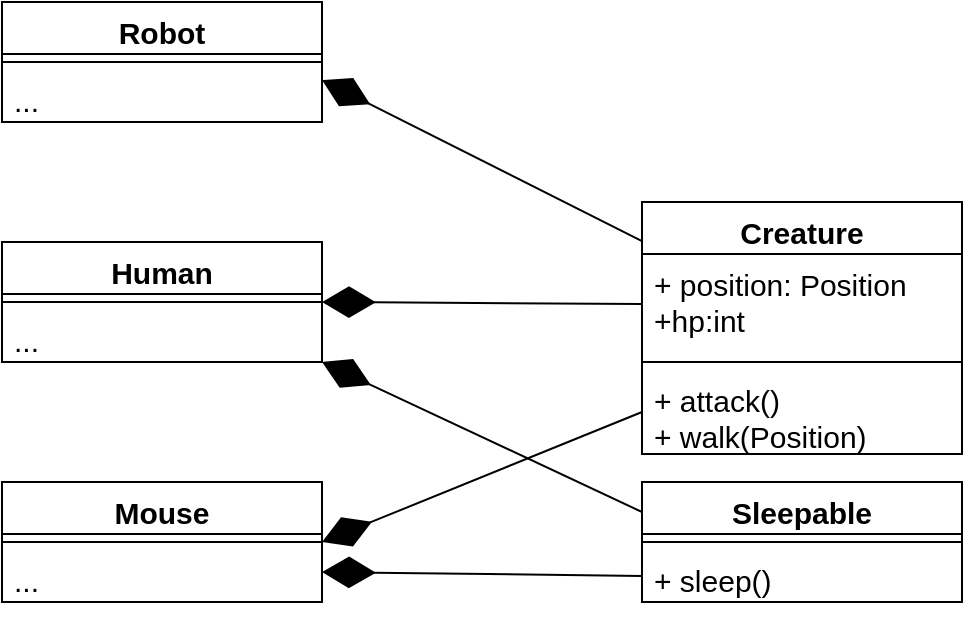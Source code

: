 <mxfile version="21.7.2" type="github">
  <diagram id="C5RBs43oDa-KdzZeNtuy" name="Page-1">
    <mxGraphModel dx="1050" dy="495" grid="1" gridSize="10" guides="1" tooltips="1" connect="1" arrows="1" fold="1" page="1" pageScale="1" pageWidth="827" pageHeight="1169" math="0" shadow="0">
      <root>
        <mxCell id="WIyWlLk6GJQsqaUBKTNV-0" />
        <mxCell id="WIyWlLk6GJQsqaUBKTNV-1" parent="WIyWlLk6GJQsqaUBKTNV-0" />
        <mxCell id="kyiIXe-x7PZt-fU0jZRn-0" value="&lt;font style=&quot;font-size: 15px;&quot;&gt;Sleepable&lt;/font&gt;" style="swimlane;fontStyle=1;align=center;verticalAlign=top;childLayout=stackLayout;horizontal=1;startSize=26;horizontalStack=0;resizeParent=1;resizeParentMax=0;resizeLast=0;collapsible=1;marginBottom=0;whiteSpace=wrap;html=1;" vertex="1" parent="WIyWlLk6GJQsqaUBKTNV-1">
          <mxGeometry x="560" y="250" width="160" height="60" as="geometry" />
        </mxCell>
        <mxCell id="kyiIXe-x7PZt-fU0jZRn-2" value="" style="line;strokeWidth=1;fillColor=none;align=left;verticalAlign=middle;spacingTop=-1;spacingLeft=3;spacingRight=3;rotatable=0;labelPosition=right;points=[];portConstraint=eastwest;strokeColor=inherit;" vertex="1" parent="kyiIXe-x7PZt-fU0jZRn-0">
          <mxGeometry y="26" width="160" height="8" as="geometry" />
        </mxCell>
        <mxCell id="kyiIXe-x7PZt-fU0jZRn-3" value="&lt;font style=&quot;font-size: 15px;&quot;&gt;+ sleep()&lt;/font&gt;" style="text;strokeColor=none;fillColor=none;align=left;verticalAlign=top;spacingLeft=4;spacingRight=4;overflow=hidden;rotatable=0;points=[[0,0.5],[1,0.5]];portConstraint=eastwest;whiteSpace=wrap;html=1;" vertex="1" parent="kyiIXe-x7PZt-fU0jZRn-0">
          <mxGeometry y="34" width="160" height="26" as="geometry" />
        </mxCell>
        <mxCell id="kyiIXe-x7PZt-fU0jZRn-4" value="&lt;font style=&quot;font-size: 15px;&quot;&gt;Human&lt;/font&gt;" style="swimlane;fontStyle=1;align=center;verticalAlign=top;childLayout=stackLayout;horizontal=1;startSize=26;horizontalStack=0;resizeParent=1;resizeParentMax=0;resizeLast=0;collapsible=1;marginBottom=0;whiteSpace=wrap;html=1;" vertex="1" parent="WIyWlLk6GJQsqaUBKTNV-1">
          <mxGeometry x="240" y="130" width="160" height="60" as="geometry" />
        </mxCell>
        <mxCell id="kyiIXe-x7PZt-fU0jZRn-6" value="" style="line;strokeWidth=1;fillColor=none;align=left;verticalAlign=middle;spacingTop=-1;spacingLeft=3;spacingRight=3;rotatable=0;labelPosition=right;points=[];portConstraint=eastwest;strokeColor=inherit;" vertex="1" parent="kyiIXe-x7PZt-fU0jZRn-4">
          <mxGeometry y="26" width="160" height="8" as="geometry" />
        </mxCell>
        <mxCell id="kyiIXe-x7PZt-fU0jZRn-7" value="&lt;font style=&quot;font-size: 15px;&quot;&gt;...&lt;/font&gt;" style="text;strokeColor=none;fillColor=none;align=left;verticalAlign=top;spacingLeft=4;spacingRight=4;overflow=hidden;rotatable=0;points=[[0,0.5],[1,0.5]];portConstraint=eastwest;whiteSpace=wrap;html=1;" vertex="1" parent="kyiIXe-x7PZt-fU0jZRn-4">
          <mxGeometry y="34" width="160" height="26" as="geometry" />
        </mxCell>
        <mxCell id="kyiIXe-x7PZt-fU0jZRn-12" value="" style="endArrow=diamondThin;endFill=1;endSize=24;html=1;rounded=0;entryX=1;entryY=0.5;entryDx=0;entryDy=0;exitX=0;exitY=0.25;exitDx=0;exitDy=0;" edge="1" parent="kyiIXe-x7PZt-fU0jZRn-4" source="kyiIXe-x7PZt-fU0jZRn-0">
          <mxGeometry width="160" relative="1" as="geometry">
            <mxPoint x="330" y="180" as="sourcePoint" />
            <mxPoint x="160" y="60" as="targetPoint" />
            <Array as="points" />
          </mxGeometry>
        </mxCell>
        <mxCell id="kyiIXe-x7PZt-fU0jZRn-8" value="&lt;font style=&quot;font-size: 15px;&quot;&gt;Mouse&lt;/font&gt;" style="swimlane;fontStyle=1;align=center;verticalAlign=top;childLayout=stackLayout;horizontal=1;startSize=26;horizontalStack=0;resizeParent=1;resizeParentMax=0;resizeLast=0;collapsible=1;marginBottom=0;whiteSpace=wrap;html=1;" vertex="1" parent="WIyWlLk6GJQsqaUBKTNV-1">
          <mxGeometry x="240" y="250" width="160" height="60" as="geometry" />
        </mxCell>
        <mxCell id="kyiIXe-x7PZt-fU0jZRn-10" value="" style="line;strokeWidth=1;fillColor=none;align=left;verticalAlign=middle;spacingTop=-1;spacingLeft=3;spacingRight=3;rotatable=0;labelPosition=right;points=[];portConstraint=eastwest;strokeColor=inherit;" vertex="1" parent="kyiIXe-x7PZt-fU0jZRn-8">
          <mxGeometry y="26" width="160" height="8" as="geometry" />
        </mxCell>
        <mxCell id="kyiIXe-x7PZt-fU0jZRn-11" value="&lt;font style=&quot;font-size: 15px;&quot;&gt;...&lt;/font&gt;" style="text;strokeColor=none;fillColor=none;align=left;verticalAlign=top;spacingLeft=4;spacingRight=4;overflow=hidden;rotatable=0;points=[[0,0.5],[1,0.5]];portConstraint=eastwest;whiteSpace=wrap;html=1;" vertex="1" parent="kyiIXe-x7PZt-fU0jZRn-8">
          <mxGeometry y="34" width="160" height="26" as="geometry" />
        </mxCell>
        <mxCell id="kyiIXe-x7PZt-fU0jZRn-13" value="" style="endArrow=diamondThin;endFill=1;endSize=24;html=1;rounded=0;entryX=1;entryY=0.75;entryDx=0;entryDy=0;exitX=0;exitY=0.5;exitDx=0;exitDy=0;" edge="1" parent="WIyWlLk6GJQsqaUBKTNV-1" source="kyiIXe-x7PZt-fU0jZRn-3" target="kyiIXe-x7PZt-fU0jZRn-8">
          <mxGeometry width="160" relative="1" as="geometry">
            <mxPoint x="560" y="230" as="sourcePoint" />
            <mxPoint x="620" y="270" as="targetPoint" />
            <Array as="points" />
          </mxGeometry>
        </mxCell>
        <mxCell id="kyiIXe-x7PZt-fU0jZRn-14" value="&lt;font style=&quot;font-size: 15px;&quot;&gt;Creature&lt;/font&gt;" style="swimlane;fontStyle=1;align=center;verticalAlign=top;childLayout=stackLayout;horizontal=1;startSize=26;horizontalStack=0;resizeParent=1;resizeParentMax=0;resizeLast=0;collapsible=1;marginBottom=0;whiteSpace=wrap;html=1;" vertex="1" parent="WIyWlLk6GJQsqaUBKTNV-1">
          <mxGeometry x="560" y="110" width="160" height="126" as="geometry" />
        </mxCell>
        <mxCell id="kyiIXe-x7PZt-fU0jZRn-15" value="&lt;div style=&quot;font-size: 15px;&quot;&gt;&lt;font style=&quot;font-size: 15px;&quot;&gt;+ position: Position&lt;/font&gt;&lt;/div&gt;&lt;div style=&quot;font-size: 15px;&quot;&gt;&lt;font style=&quot;font-size: 15px;&quot;&gt;+hp:int&lt;/font&gt;&lt;br&gt;&lt;/div&gt;" style="text;strokeColor=none;fillColor=none;align=left;verticalAlign=top;spacingLeft=4;spacingRight=4;overflow=hidden;rotatable=0;points=[[0,0.5],[1,0.5]];portConstraint=eastwest;whiteSpace=wrap;html=1;" vertex="1" parent="kyiIXe-x7PZt-fU0jZRn-14">
          <mxGeometry y="26" width="160" height="50" as="geometry" />
        </mxCell>
        <mxCell id="kyiIXe-x7PZt-fU0jZRn-16" value="" style="line;strokeWidth=1;fillColor=none;align=left;verticalAlign=middle;spacingTop=-1;spacingLeft=3;spacingRight=3;rotatable=0;labelPosition=right;points=[];portConstraint=eastwest;strokeColor=inherit;" vertex="1" parent="kyiIXe-x7PZt-fU0jZRn-14">
          <mxGeometry y="76" width="160" height="8" as="geometry" />
        </mxCell>
        <mxCell id="kyiIXe-x7PZt-fU0jZRn-17" value="&lt;div style=&quot;font-size: 15px;&quot;&gt;&lt;font style=&quot;font-size: 15px;&quot;&gt;+ attack()&lt;/font&gt;&lt;/div&gt;&lt;div style=&quot;font-size: 15px;&quot;&gt;&lt;font style=&quot;font-size: 15px;&quot;&gt;+ walk(Position)&lt;/font&gt;&lt;/div&gt;" style="text;strokeColor=none;fillColor=none;align=left;verticalAlign=top;spacingLeft=4;spacingRight=4;overflow=hidden;rotatable=0;points=[[0,0.5],[1,0.5]];portConstraint=eastwest;whiteSpace=wrap;html=1;" vertex="1" parent="kyiIXe-x7PZt-fU0jZRn-14">
          <mxGeometry y="84" width="160" height="42" as="geometry" />
        </mxCell>
        <mxCell id="kyiIXe-x7PZt-fU0jZRn-26" value="" style="endArrow=diamondThin;endFill=1;endSize=24;html=1;rounded=0;entryX=1;entryY=0.5;entryDx=0;entryDy=0;exitX=0;exitY=0.5;exitDx=0;exitDy=0;" edge="1" parent="WIyWlLk6GJQsqaUBKTNV-1" source="kyiIXe-x7PZt-fU0jZRn-15" target="kyiIXe-x7PZt-fU0jZRn-4">
          <mxGeometry width="160" relative="1" as="geometry">
            <mxPoint x="440" y="40" as="sourcePoint" />
            <mxPoint x="600" y="40" as="targetPoint" />
          </mxGeometry>
        </mxCell>
        <mxCell id="kyiIXe-x7PZt-fU0jZRn-29" value="" style="endArrow=diamondThin;endFill=1;endSize=24;html=1;rounded=0;entryX=1;entryY=0.5;entryDx=0;entryDy=0;exitX=0;exitY=0.5;exitDx=0;exitDy=0;" edge="1" parent="WIyWlLk6GJQsqaUBKTNV-1" source="kyiIXe-x7PZt-fU0jZRn-17" target="kyiIXe-x7PZt-fU0jZRn-8">
          <mxGeometry width="160" relative="1" as="geometry">
            <mxPoint x="420" y="90" as="sourcePoint" />
            <mxPoint x="580" y="90" as="targetPoint" />
          </mxGeometry>
        </mxCell>
        <mxCell id="kyiIXe-x7PZt-fU0jZRn-30" value="&lt;font style=&quot;font-size: 15px;&quot;&gt;Robot&lt;/font&gt;" style="swimlane;fontStyle=1;align=center;verticalAlign=top;childLayout=stackLayout;horizontal=1;startSize=26;horizontalStack=0;resizeParent=1;resizeParentMax=0;resizeLast=0;collapsible=1;marginBottom=0;whiteSpace=wrap;html=1;" vertex="1" parent="WIyWlLk6GJQsqaUBKTNV-1">
          <mxGeometry x="240" y="10" width="160" height="60" as="geometry" />
        </mxCell>
        <mxCell id="kyiIXe-x7PZt-fU0jZRn-32" value="" style="line;strokeWidth=1;fillColor=none;align=left;verticalAlign=middle;spacingTop=-1;spacingLeft=3;spacingRight=3;rotatable=0;labelPosition=right;points=[];portConstraint=eastwest;strokeColor=inherit;" vertex="1" parent="kyiIXe-x7PZt-fU0jZRn-30">
          <mxGeometry y="26" width="160" height="8" as="geometry" />
        </mxCell>
        <mxCell id="kyiIXe-x7PZt-fU0jZRn-33" value="&lt;font style=&quot;font-size: 15px;&quot;&gt;...&lt;/font&gt;" style="text;strokeColor=none;fillColor=none;align=left;verticalAlign=top;spacingLeft=4;spacingRight=4;overflow=hidden;rotatable=0;points=[[0,0.5],[1,0.5]];portConstraint=eastwest;whiteSpace=wrap;html=1;" vertex="1" parent="kyiIXe-x7PZt-fU0jZRn-30">
          <mxGeometry y="34" width="160" height="26" as="geometry" />
        </mxCell>
        <mxCell id="kyiIXe-x7PZt-fU0jZRn-34" value="" style="endArrow=diamondThin;endFill=1;endSize=24;html=1;rounded=0;entryX=1;entryY=0.5;entryDx=0;entryDy=0;exitX=0;exitY=0.155;exitDx=0;exitDy=0;exitPerimeter=0;" edge="1" parent="WIyWlLk6GJQsqaUBKTNV-1" source="kyiIXe-x7PZt-fU0jZRn-14">
          <mxGeometry width="160" relative="1" as="geometry">
            <mxPoint x="480" y="40" as="sourcePoint" />
            <mxPoint x="400" y="49" as="targetPoint" />
          </mxGeometry>
        </mxCell>
      </root>
    </mxGraphModel>
  </diagram>
</mxfile>
